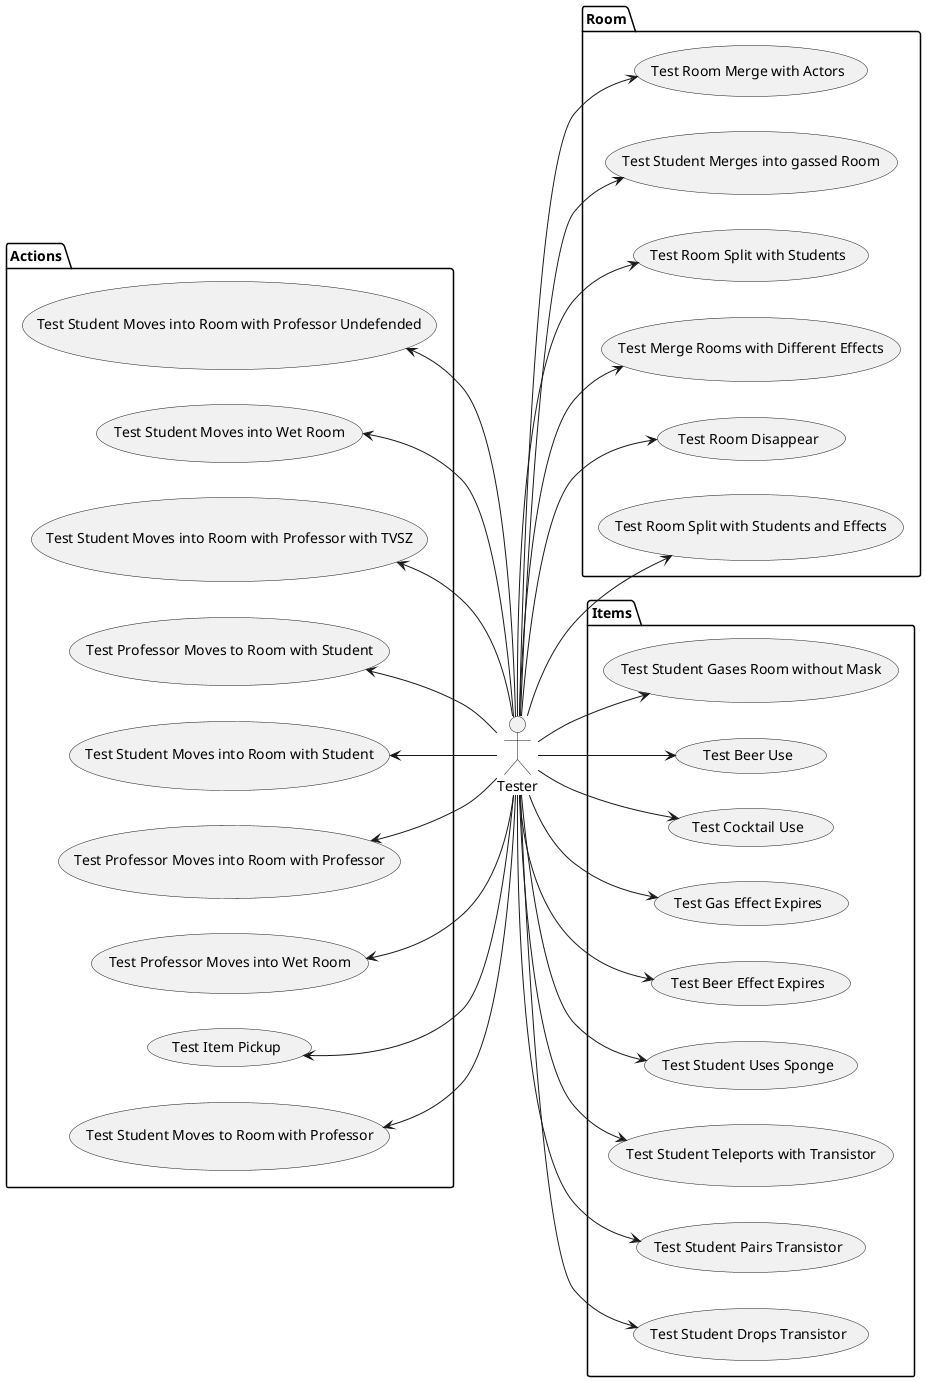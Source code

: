 @startuml TestUseCase

left to right direction

actor :Tester: as Tester
'Why up? I have no fucking idea
package Room{
    usecase "Test Room Merge with Actors"
    usecase "Test Student Merges into gassed Room"
    usecase "Test Room Split with Students"
    usecase "Test Merge Rooms with Different Effects"
    usecase "Test Room Disappear"
    usecase "Test Room Split with Students and Effects"
}

package Items{
    usecase "Test Student Gases Room without Mask"
    usecase "Test Beer Use"
    usecase "Test Cocktail Use"
    usecase "Test Gas Effect Expires"
    usecase "Test Beer Effect Expires"
    usecase "Test Student Uses Sponge"
    usecase "Test Student Teleports with Transistor"
    usecase "Test Student Pairs Transistor"
    usecase "Test Student Drops Transistor"
}

package Actions {
    usecase "Test Item Pickup"
    usecase "Test Student Moves into Room with Student"
    usecase "Test Student Moves to Room with Professor"
    usecase "Test Student Moves into Room with Professor with TVSZ"
    usecase "Test Student Moves into Wet Room"
    usecase "Test Student Moves into Room with Professor Undefended"
    usecase "Test Professor Moves to Room with Student"
    usecase "Test Professor Moves into Wet Room"
    usecase "Test Professor Moves into Room with Professor"
}

Tester --> (Test Room Merge with Actors)
Tester -u-> (Test Student Moves to Room with Professor)
Tester -u-> (Test Item Pickup)
Tester -u-> (Test Professor Moves into Wet Room)
Tester --> (Test Student Merges into gassed Room)
Tester -u-> (Test Professor Moves into Room with Professor)
Tester --> (Test Student Uses Sponge)
Tester --> (Test Gas Effect Expires)
Tester --> (Test Room Split with Students)
Tester --> (Test Beer Effect Expires)
Tester -u-> (Test Student Moves into Room with Student)
Tester --> (Test Merge Rooms with Different Effects)
Tester -u-> (Test Professor Moves to Room with Student)
Tester -u-> (Test Student Moves into Room with Professor with TVSZ)
Tester -u-> (Test Student Moves into Wet Room)
Tester --> (Test Student Pairs Transistor)

Tester --> (Test Student Drops Transistor)
Tester --> (Test Student Teleports with Transistor)
Tester --> (Test Room Disappear)

Tester --> (Test Cocktail Use)
Tester --> (Test Student Gases Room without Mask)
Tester --> (Test Room Split with Students and Effects)
Tester --> (Test Beer Use)
Tester -u-> (Test Student Moves into Room with Professor Undefended)


@enduml